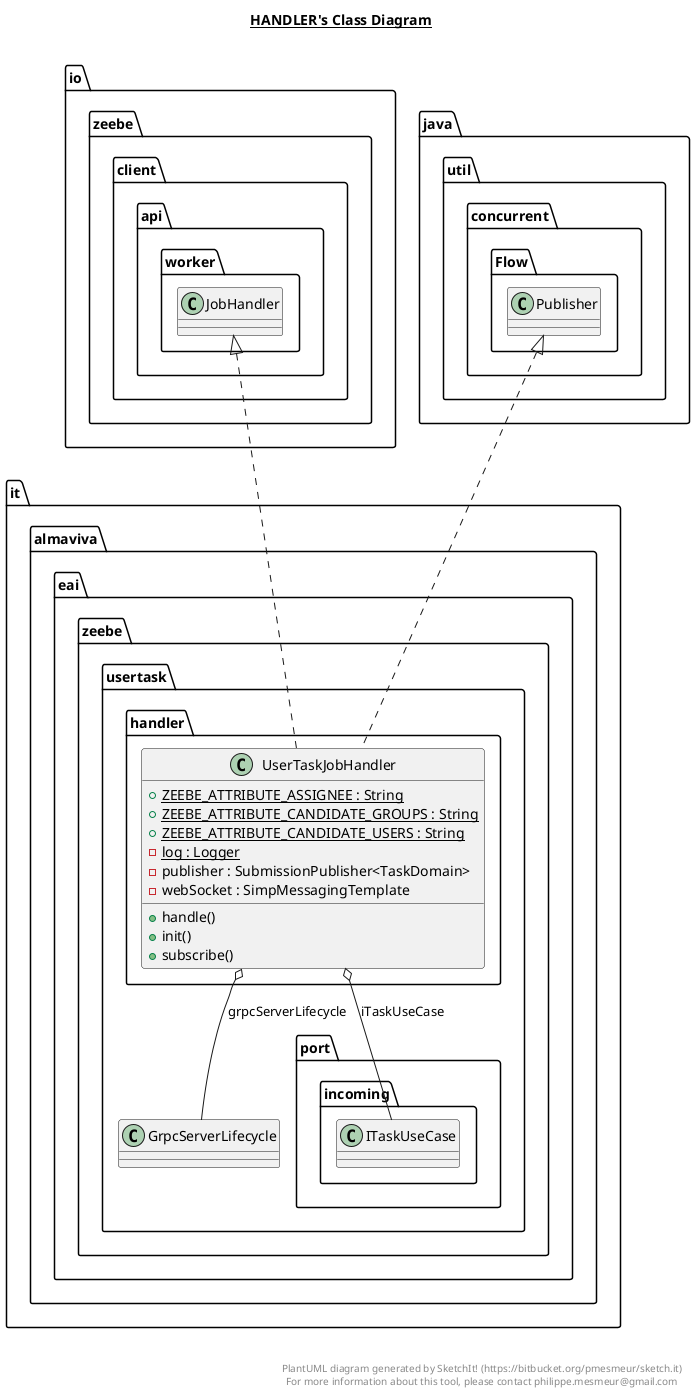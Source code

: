 @startuml

title __HANDLER's Class Diagram__\n

  namespace it.almaviva.eai.zeebe.usertask {
    namespace handler {
      class it.almaviva.eai.zeebe.usertask.handler.UserTaskJobHandler {
          {static} + ZEEBE_ATTRIBUTE_ASSIGNEE : String
          {static} + ZEEBE_ATTRIBUTE_CANDIDATE_GROUPS : String
          {static} + ZEEBE_ATTRIBUTE_CANDIDATE_USERS : String
          {static} - log : Logger
          - publisher : SubmissionPublisher<TaskDomain>
          - webSocket : SimpMessagingTemplate
          + handle()
          + init()
          + subscribe()
      }
    }
  }
  

  it.almaviva.eai.zeebe.usertask.handler.UserTaskJobHandler .up.|> io.zeebe.client.api.worker.JobHandler
  it.almaviva.eai.zeebe.usertask.handler.UserTaskJobHandler .up.|> java.util.concurrent.Flow.Publisher
  it.almaviva.eai.zeebe.usertask.handler.UserTaskJobHandler o-- it.almaviva.eai.zeebe.usertask.GrpcServerLifecycle : grpcServerLifecycle
  it.almaviva.eai.zeebe.usertask.handler.UserTaskJobHandler o-- it.almaviva.eai.zeebe.usertask.port.incoming.ITaskUseCase : iTaskUseCase


right footer


PlantUML diagram generated by SketchIt! (https://bitbucket.org/pmesmeur/sketch.it)
For more information about this tool, please contact philippe.mesmeur@gmail.com
endfooter

@enduml

